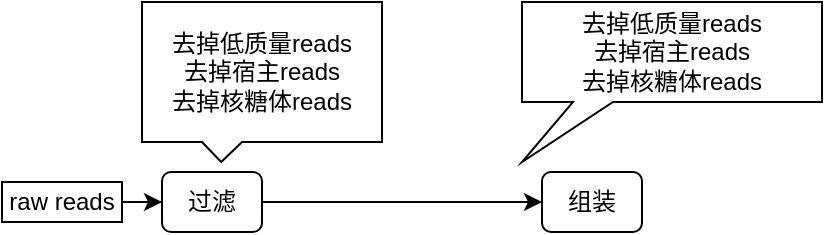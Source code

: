 <mxfile version="17.4.5" type="github">
  <diagram id="C5RBs43oDa-KdzZeNtuy" name="Page-1">
    <mxGraphModel dx="920" dy="504" grid="1" gridSize="10" guides="1" tooltips="1" connect="1" arrows="1" fold="1" page="1" pageScale="1" pageWidth="827" pageHeight="1169" math="0" shadow="0">
      <root>
        <mxCell id="WIyWlLk6GJQsqaUBKTNV-0" />
        <mxCell id="WIyWlLk6GJQsqaUBKTNV-1" parent="WIyWlLk6GJQsqaUBKTNV-0" />
        <mxCell id="uaA1YcUJ6YY9IfKOQAye-2" value="" style="edgeStyle=orthogonalEdgeStyle;rounded=0;orthogonalLoop=1;jettySize=auto;html=1;" edge="1" parent="WIyWlLk6GJQsqaUBKTNV-1" source="WIyWlLk6GJQsqaUBKTNV-3" target="uaA1YcUJ6YY9IfKOQAye-1">
          <mxGeometry relative="1" as="geometry" />
        </mxCell>
        <mxCell id="WIyWlLk6GJQsqaUBKTNV-3" value="过滤" style="rounded=1;whiteSpace=wrap;html=1;fontSize=12;glass=0;strokeWidth=1;shadow=0;" parent="WIyWlLk6GJQsqaUBKTNV-1" vertex="1">
          <mxGeometry x="100" y="85" width="50" height="30" as="geometry" />
        </mxCell>
        <mxCell id="uaA1YcUJ6YY9IfKOQAye-1" value="组装" style="rounded=1;whiteSpace=wrap;html=1;fontSize=12;glass=0;strokeWidth=1;shadow=0;" vertex="1" parent="WIyWlLk6GJQsqaUBKTNV-1">
          <mxGeometry x="290" y="85" width="50" height="30" as="geometry" />
        </mxCell>
        <mxCell id="uaA1YcUJ6YY9IfKOQAye-4" value="" style="edgeStyle=orthogonalEdgeStyle;rounded=0;orthogonalLoop=1;jettySize=auto;html=1;" edge="1" parent="WIyWlLk6GJQsqaUBKTNV-1" source="uaA1YcUJ6YY9IfKOQAye-3" target="WIyWlLk6GJQsqaUBKTNV-3">
          <mxGeometry relative="1" as="geometry" />
        </mxCell>
        <mxCell id="uaA1YcUJ6YY9IfKOQAye-3" value="raw reads" style="rounded=0;whiteSpace=wrap;html=1;" vertex="1" parent="WIyWlLk6GJQsqaUBKTNV-1">
          <mxGeometry x="20" y="90" width="60" height="20" as="geometry" />
        </mxCell>
        <mxCell id="uaA1YcUJ6YY9IfKOQAye-6" value="去掉低质量reads&lt;br&gt;去掉宿主reads&lt;br&gt;去掉核糖体reads" style="shape=callout;whiteSpace=wrap;html=1;perimeter=calloutPerimeter;position2=0.33;size=10;position=0.25;base=20;" vertex="1" parent="WIyWlLk6GJQsqaUBKTNV-1">
          <mxGeometry x="90" width="120" height="80" as="geometry" />
        </mxCell>
        <mxCell id="uaA1YcUJ6YY9IfKOQAye-7" value="去掉低质量reads&lt;br&gt;去掉宿主reads&lt;br&gt;去掉核糖体reads" style="shape=callout;whiteSpace=wrap;html=1;perimeter=calloutPerimeter;position2=0;size=30;position=0.17;" vertex="1" parent="WIyWlLk6GJQsqaUBKTNV-1">
          <mxGeometry x="280" width="150" height="80" as="geometry" />
        </mxCell>
      </root>
    </mxGraphModel>
  </diagram>
</mxfile>
